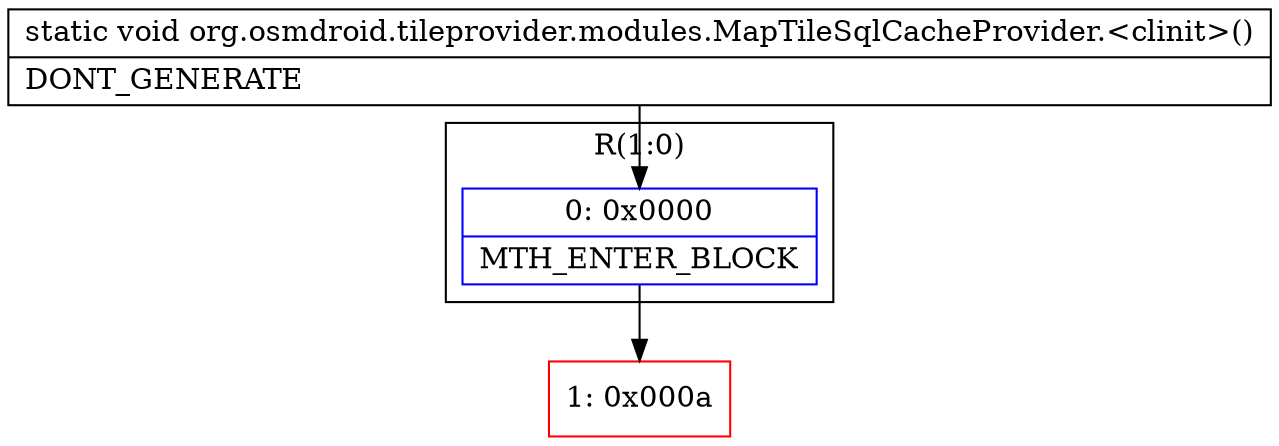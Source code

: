 digraph "CFG fororg.osmdroid.tileprovider.modules.MapTileSqlCacheProvider.\<clinit\>()V" {
subgraph cluster_Region_909195825 {
label = "R(1:0)";
node [shape=record,color=blue];
Node_0 [shape=record,label="{0\:\ 0x0000|MTH_ENTER_BLOCK\l}"];
}
Node_1 [shape=record,color=red,label="{1\:\ 0x000a}"];
MethodNode[shape=record,label="{static void org.osmdroid.tileprovider.modules.MapTileSqlCacheProvider.\<clinit\>()  | DONT_GENERATE\l}"];
MethodNode -> Node_0;
Node_0 -> Node_1;
}


